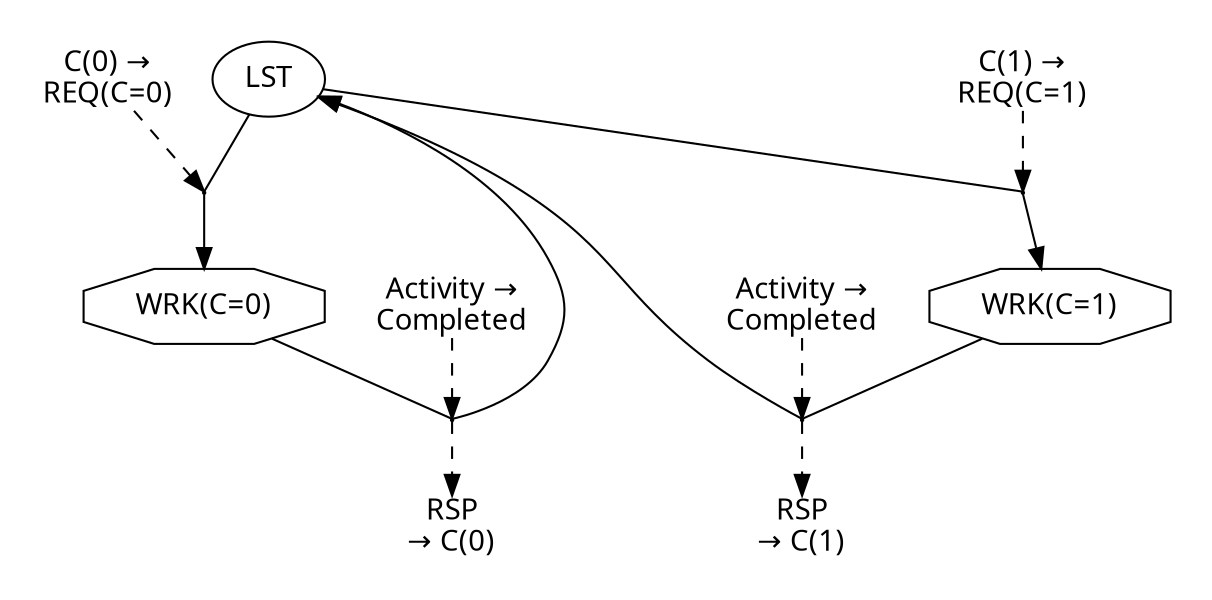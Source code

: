 digraph {
color=white;
graph [ fontname="sans-serif" ];
node [ fontname="sans-serif" ];
edge [ fontname="sans-serif" ];
A_0_false [ label="LST", shape=ellipse ];
A_1_true [ label="WRK(C=0)", shape=octagon ];
subgraph cluster_0 {
T_0_18446744073709551615 [ shape=point, height=0.015, width=0.015 ];
A_0_false -> T_0_18446744073709551615 [ arrowhead=none, direction=forward ];
T_0_18446744073709551615 -> A_1_true;
D_0_18446744073709551615_1 [ label="C(0) &#8594;\nREQ(C=0)", shape=plain ];
D_0_18446744073709551615_1 -> T_0_18446744073709551615 [ color=Black, style=dashed ];
}
A_2_true [ label="WRK(C=1)", shape=octagon ];
subgraph cluster_1 {
T_1_18446744073709551615 [ shape=point, height=0.015, width=0.015 ];
A_0_false -> T_1_18446744073709551615 [ arrowhead=none, direction=forward ];
T_1_18446744073709551615 -> A_2_true;
D_1_18446744073709551615_3 [ label="C(1) &#8594;\nREQ(C=1)", shape=plain ];
D_1_18446744073709551615_3 -> T_1_18446744073709551615 [ color=Black, style=dashed ];
}
subgraph cluster_2 {
T_2_18446744073709551615 [ shape=point, height=0.015, width=0.015 ];
A_1_true -> T_2_18446744073709551615 [ arrowhead=none, direction=forward ];
T_2_18446744073709551615 -> A_0_false;
D_2_18446744073709551615_4 [ label="Activity &#8594;\nCompleted", shape=plain ];
D_2_18446744073709551615_4 -> T_2_18446744073709551615 [ color=Black, style=dashed ];
S_2_18446744073709551615_6 [ label="RSP\n&#8594; C(0)", shape=plain ];
T_2_18446744073709551615 -> S_2_18446744073709551615_6 [ color=Black, style=dashed ];
}
subgraph cluster_3 {
T_3_18446744073709551615 [ shape=point, height=0.015, width=0.015 ];
A_2_true -> T_3_18446744073709551615 [ arrowhead=none, direction=forward ];
T_3_18446744073709551615 -> A_0_false;
D_3_18446744073709551615_4 [ label="Activity &#8594;\nCompleted", shape=plain ];
D_3_18446744073709551615_4 -> T_3_18446744073709551615 [ color=Black, style=dashed ];
S_3_18446744073709551615_5 [ label="RSP\n&#8594; C(1)", shape=plain ];
T_3_18446744073709551615 -> S_3_18446744073709551615_5 [ color=Black, style=dashed ];
}
}
